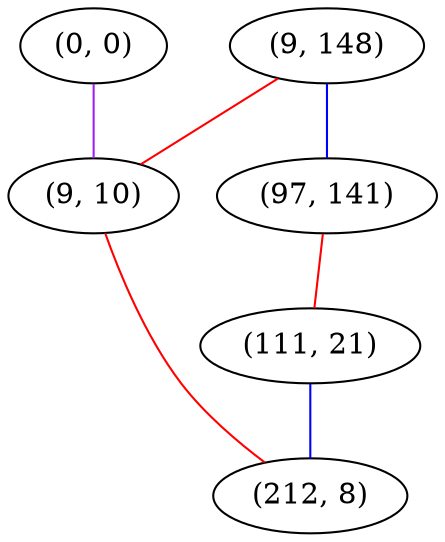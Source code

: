 graph "" {
"(0, 0)";
"(9, 148)";
"(97, 141)";
"(111, 21)";
"(9, 10)";
"(212, 8)";
"(0, 0)" -- "(9, 10)"  [color=purple, key=0, weight=4];
"(9, 148)" -- "(9, 10)"  [color=red, key=0, weight=1];
"(9, 148)" -- "(97, 141)"  [color=blue, key=0, weight=3];
"(97, 141)" -- "(111, 21)"  [color=red, key=0, weight=1];
"(111, 21)" -- "(212, 8)"  [color=blue, key=0, weight=3];
"(9, 10)" -- "(212, 8)"  [color=red, key=0, weight=1];
}
